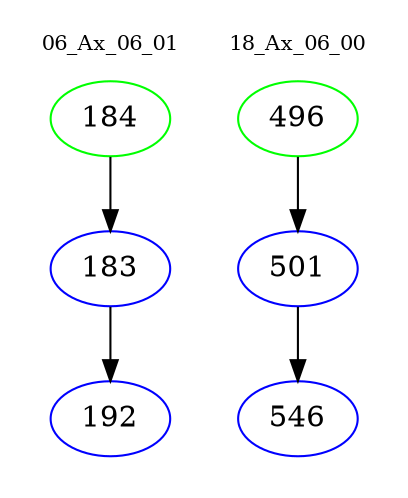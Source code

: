 digraph{
subgraph cluster_0 {
color = white
label = "06_Ax_06_01";
fontsize=10;
T0_184 [label="184", color="green"]
T0_184 -> T0_183 [color="black"]
T0_183 [label="183", color="blue"]
T0_183 -> T0_192 [color="black"]
T0_192 [label="192", color="blue"]
}
subgraph cluster_1 {
color = white
label = "18_Ax_06_00";
fontsize=10;
T1_496 [label="496", color="green"]
T1_496 -> T1_501 [color="black"]
T1_501 [label="501", color="blue"]
T1_501 -> T1_546 [color="black"]
T1_546 [label="546", color="blue"]
}
}
